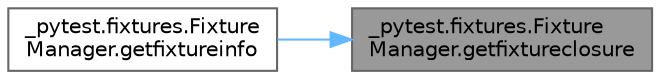 digraph "_pytest.fixtures.FixtureManager.getfixtureclosure"
{
 // LATEX_PDF_SIZE
  bgcolor="transparent";
  edge [fontname=Helvetica,fontsize=10,labelfontname=Helvetica,labelfontsize=10];
  node [fontname=Helvetica,fontsize=10,shape=box,height=0.2,width=0.4];
  rankdir="RL";
  Node1 [id="Node000001",label="_pytest.fixtures.Fixture\lManager.getfixtureclosure",height=0.2,width=0.4,color="gray40", fillcolor="grey60", style="filled", fontcolor="black",tooltip=" "];
  Node1 -> Node2 [id="edge1_Node000001_Node000002",dir="back",color="steelblue1",style="solid",tooltip=" "];
  Node2 [id="Node000002",label="_pytest.fixtures.Fixture\lManager.getfixtureinfo",height=0.2,width=0.4,color="grey40", fillcolor="white", style="filled",URL="$class__pytest_1_1fixtures_1_1_fixture_manager.html#aa2c4c8f86285fd929829c9bfba716c5a",tooltip=" "];
}
